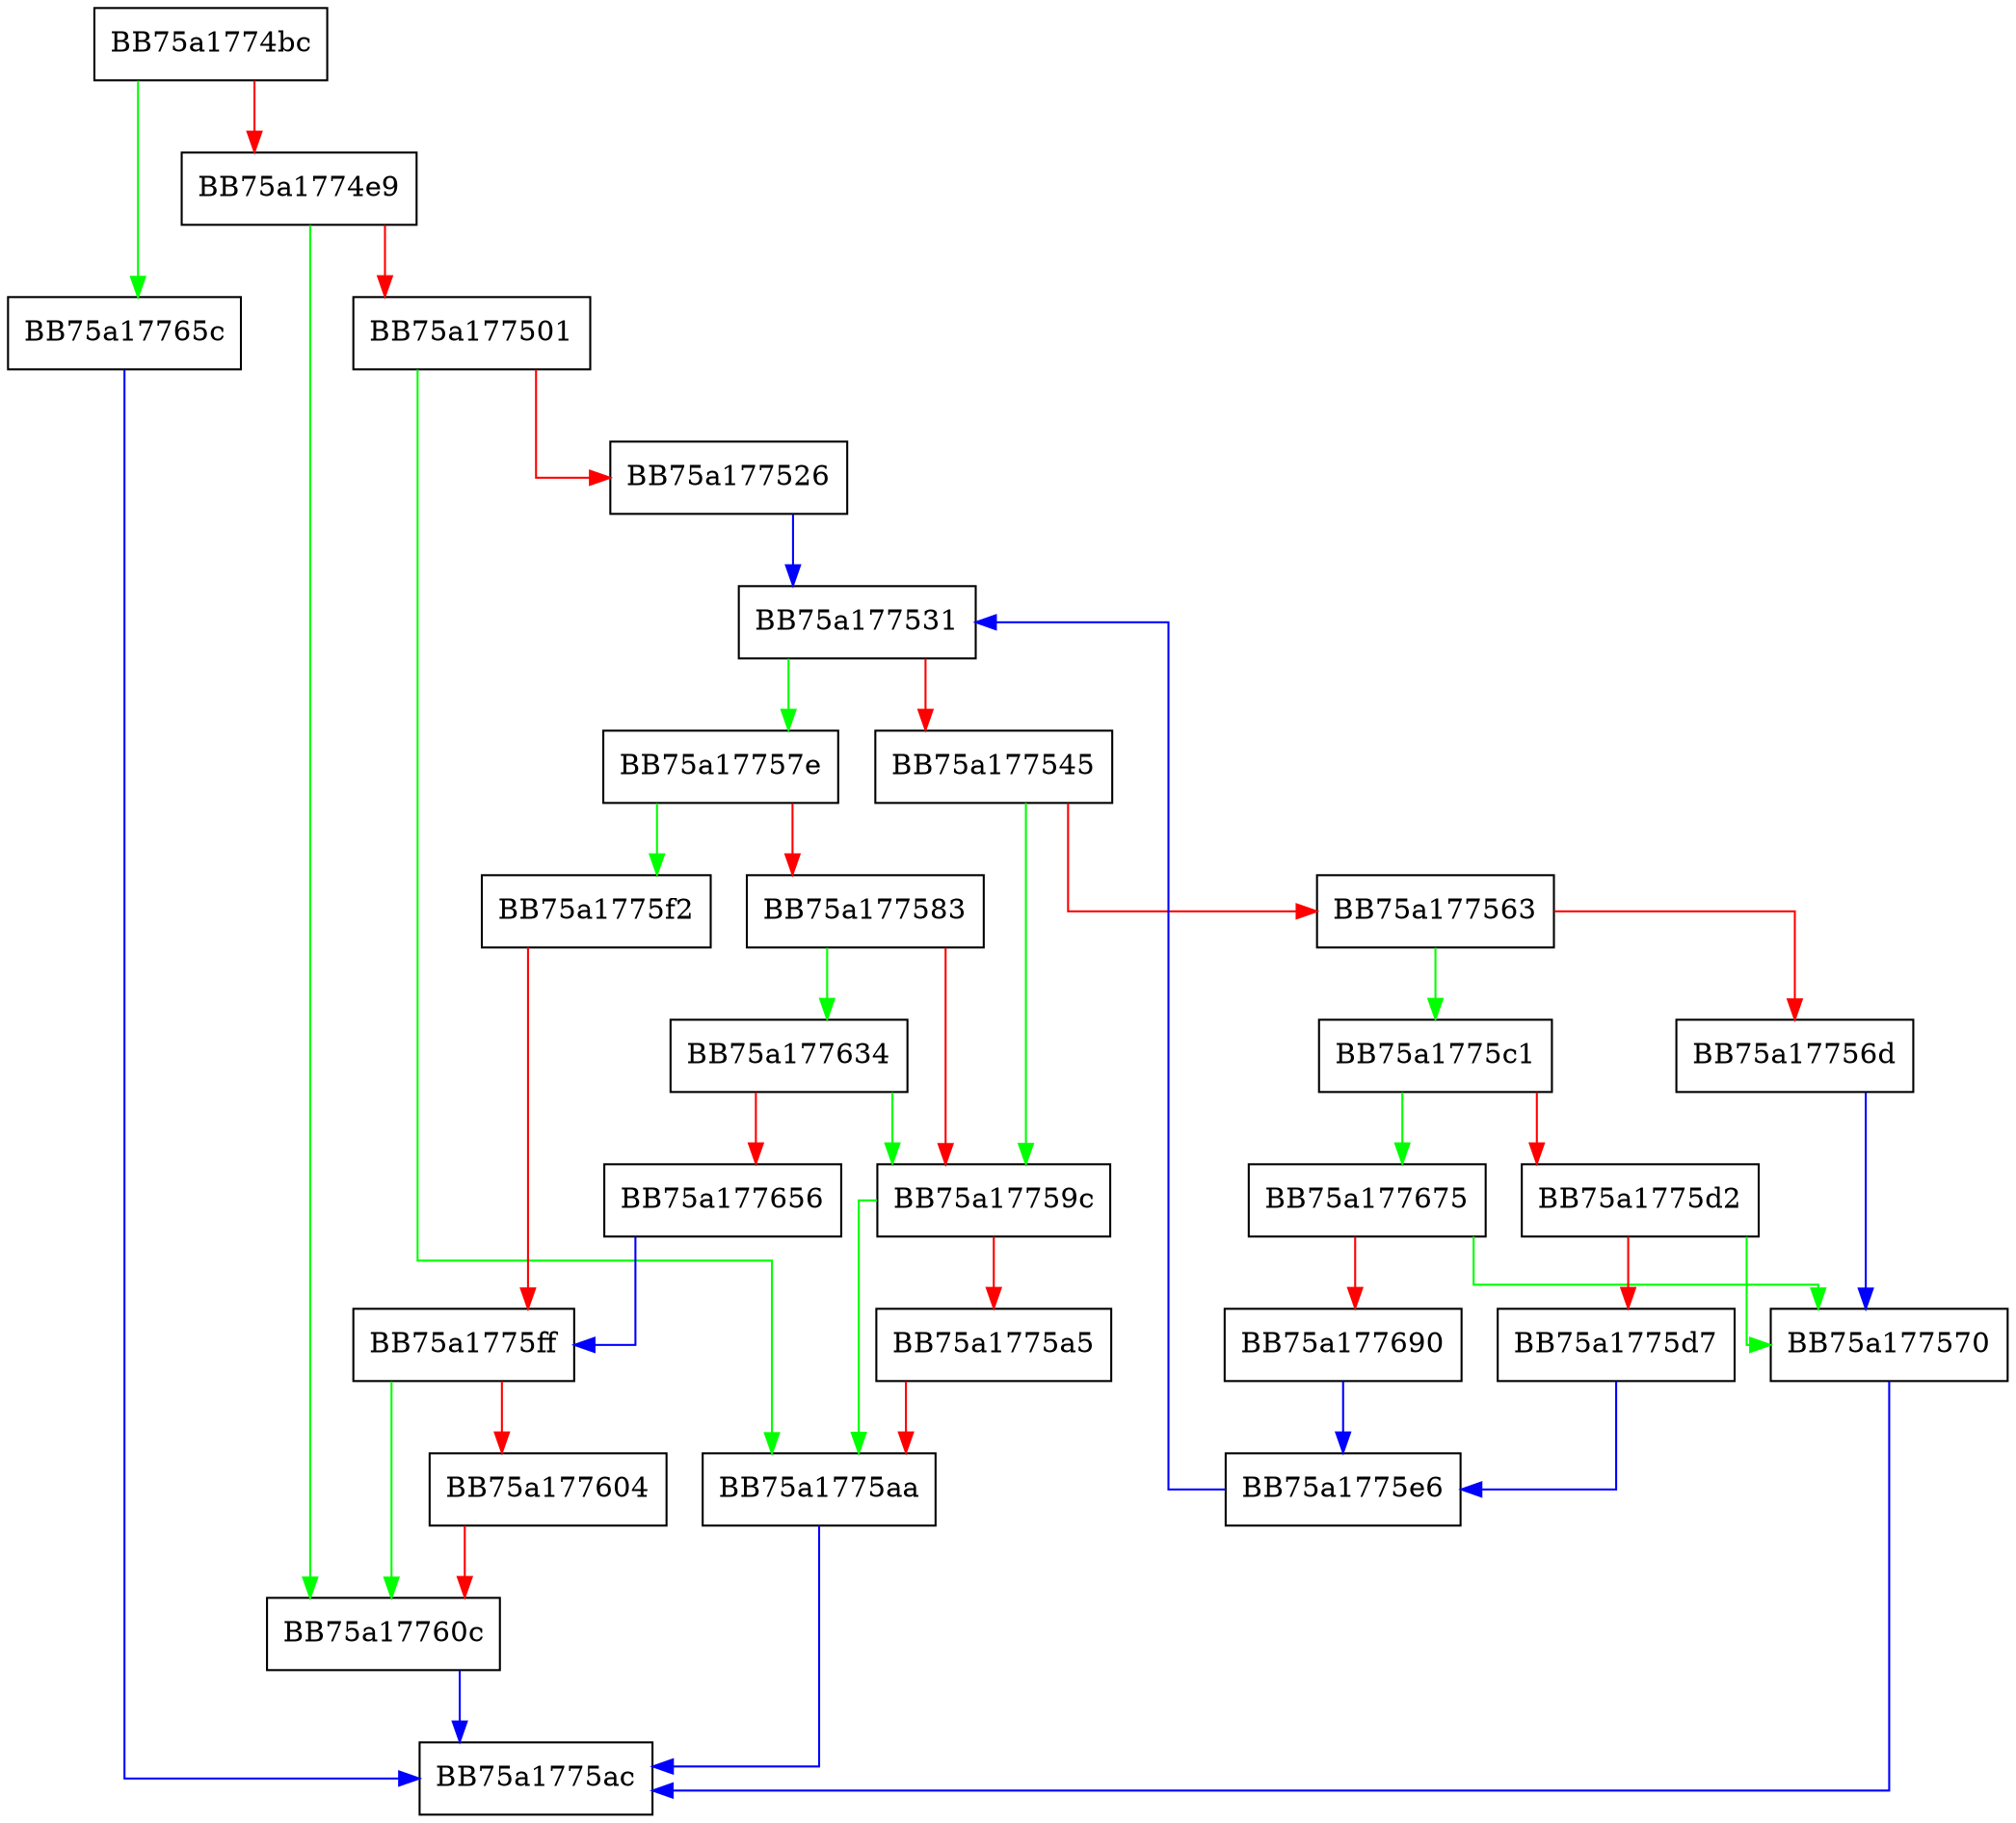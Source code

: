 digraph fromCharCode {
  node [shape="box"];
  graph [splines=ortho];
  BB75a1774bc -> BB75a17765c [color="green"];
  BB75a1774bc -> BB75a1774e9 [color="red"];
  BB75a1774e9 -> BB75a17760c [color="green"];
  BB75a1774e9 -> BB75a177501 [color="red"];
  BB75a177501 -> BB75a1775aa [color="green"];
  BB75a177501 -> BB75a177526 [color="red"];
  BB75a177526 -> BB75a177531 [color="blue"];
  BB75a177531 -> BB75a17757e [color="green"];
  BB75a177531 -> BB75a177545 [color="red"];
  BB75a177545 -> BB75a17759c [color="green"];
  BB75a177545 -> BB75a177563 [color="red"];
  BB75a177563 -> BB75a1775c1 [color="green"];
  BB75a177563 -> BB75a17756d [color="red"];
  BB75a17756d -> BB75a177570 [color="blue"];
  BB75a177570 -> BB75a1775ac [color="blue"];
  BB75a17757e -> BB75a1775f2 [color="green"];
  BB75a17757e -> BB75a177583 [color="red"];
  BB75a177583 -> BB75a177634 [color="green"];
  BB75a177583 -> BB75a17759c [color="red"];
  BB75a17759c -> BB75a1775aa [color="green"];
  BB75a17759c -> BB75a1775a5 [color="red"];
  BB75a1775a5 -> BB75a1775aa [color="red"];
  BB75a1775aa -> BB75a1775ac [color="blue"];
  BB75a1775c1 -> BB75a177675 [color="green"];
  BB75a1775c1 -> BB75a1775d2 [color="red"];
  BB75a1775d2 -> BB75a177570 [color="green"];
  BB75a1775d2 -> BB75a1775d7 [color="red"];
  BB75a1775d7 -> BB75a1775e6 [color="blue"];
  BB75a1775e6 -> BB75a177531 [color="blue"];
  BB75a1775f2 -> BB75a1775ff [color="red"];
  BB75a1775ff -> BB75a17760c [color="green"];
  BB75a1775ff -> BB75a177604 [color="red"];
  BB75a177604 -> BB75a17760c [color="red"];
  BB75a17760c -> BB75a1775ac [color="blue"];
  BB75a177634 -> BB75a17759c [color="green"];
  BB75a177634 -> BB75a177656 [color="red"];
  BB75a177656 -> BB75a1775ff [color="blue"];
  BB75a17765c -> BB75a1775ac [color="blue"];
  BB75a177675 -> BB75a177570 [color="green"];
  BB75a177675 -> BB75a177690 [color="red"];
  BB75a177690 -> BB75a1775e6 [color="blue"];
}